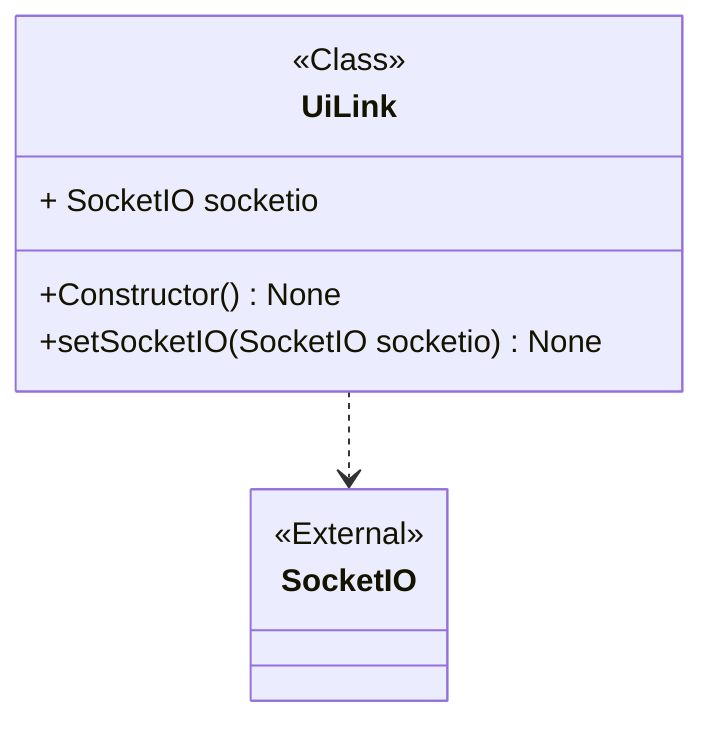classDiagram
class UiLink {
<<Class>>
+ SocketIO socketio
+Constructor() None
+setSocketIO(SocketIO socketio) None
}
class SocketIO
<<External>> SocketIO
UiLink ..> SocketIO